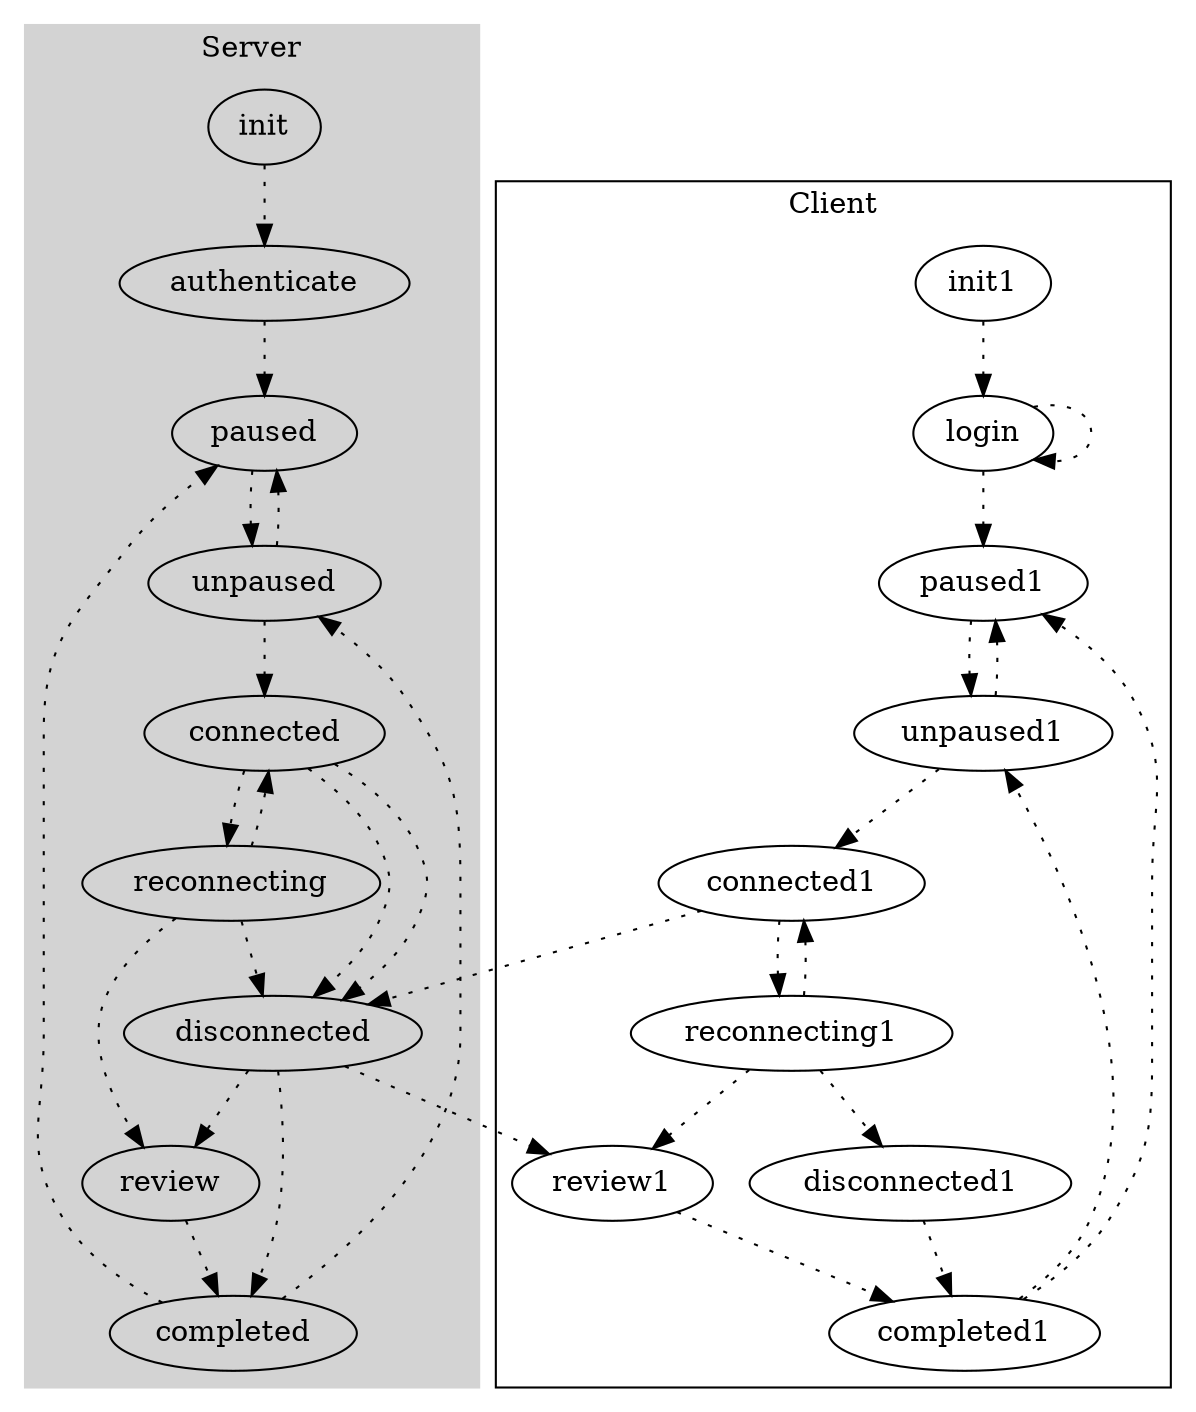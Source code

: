 digraph G {
	// rankdir=LR;
	
	// full statemachine, possible routes
	edge [style="dotted"];
	
	subgraph cluster0 {
		style = "filled";
		label = "Server";
		color = lightgrey;
		
		init -> authenticate -> paused -> unpaused -> connected -> disconnected -> review -> completed;
		
		unpaused -> paused;
		connected -> disconnected;
		connected -> reconnecting -> connected;
		reconnecting -> review;
		reconnecting -> disconnected;
		disconnected -> completed;
		completed -> unpaused;
		completed -> paused;
	}
	
	subgraph cluster1 {
		label = "Client";
		
		init1 -> login -> paused1 -> unpaused1 -> connected1 ->  disconnected -> review1 -> completed1;

		login -> login;

		unpaused1 -> paused1;
		connected1 -> reconnecting1 -> connected1;
		reconnecting1 -> review1;
		reconnecting1 -> disconnected1;
		disconnected1 -> completed1;
		completed1 -> unpaused1;
		completed1 -> paused1;
	}

	//specific routes with messaging flow(protocol)
	edge [style="solid", color="red"];
}
